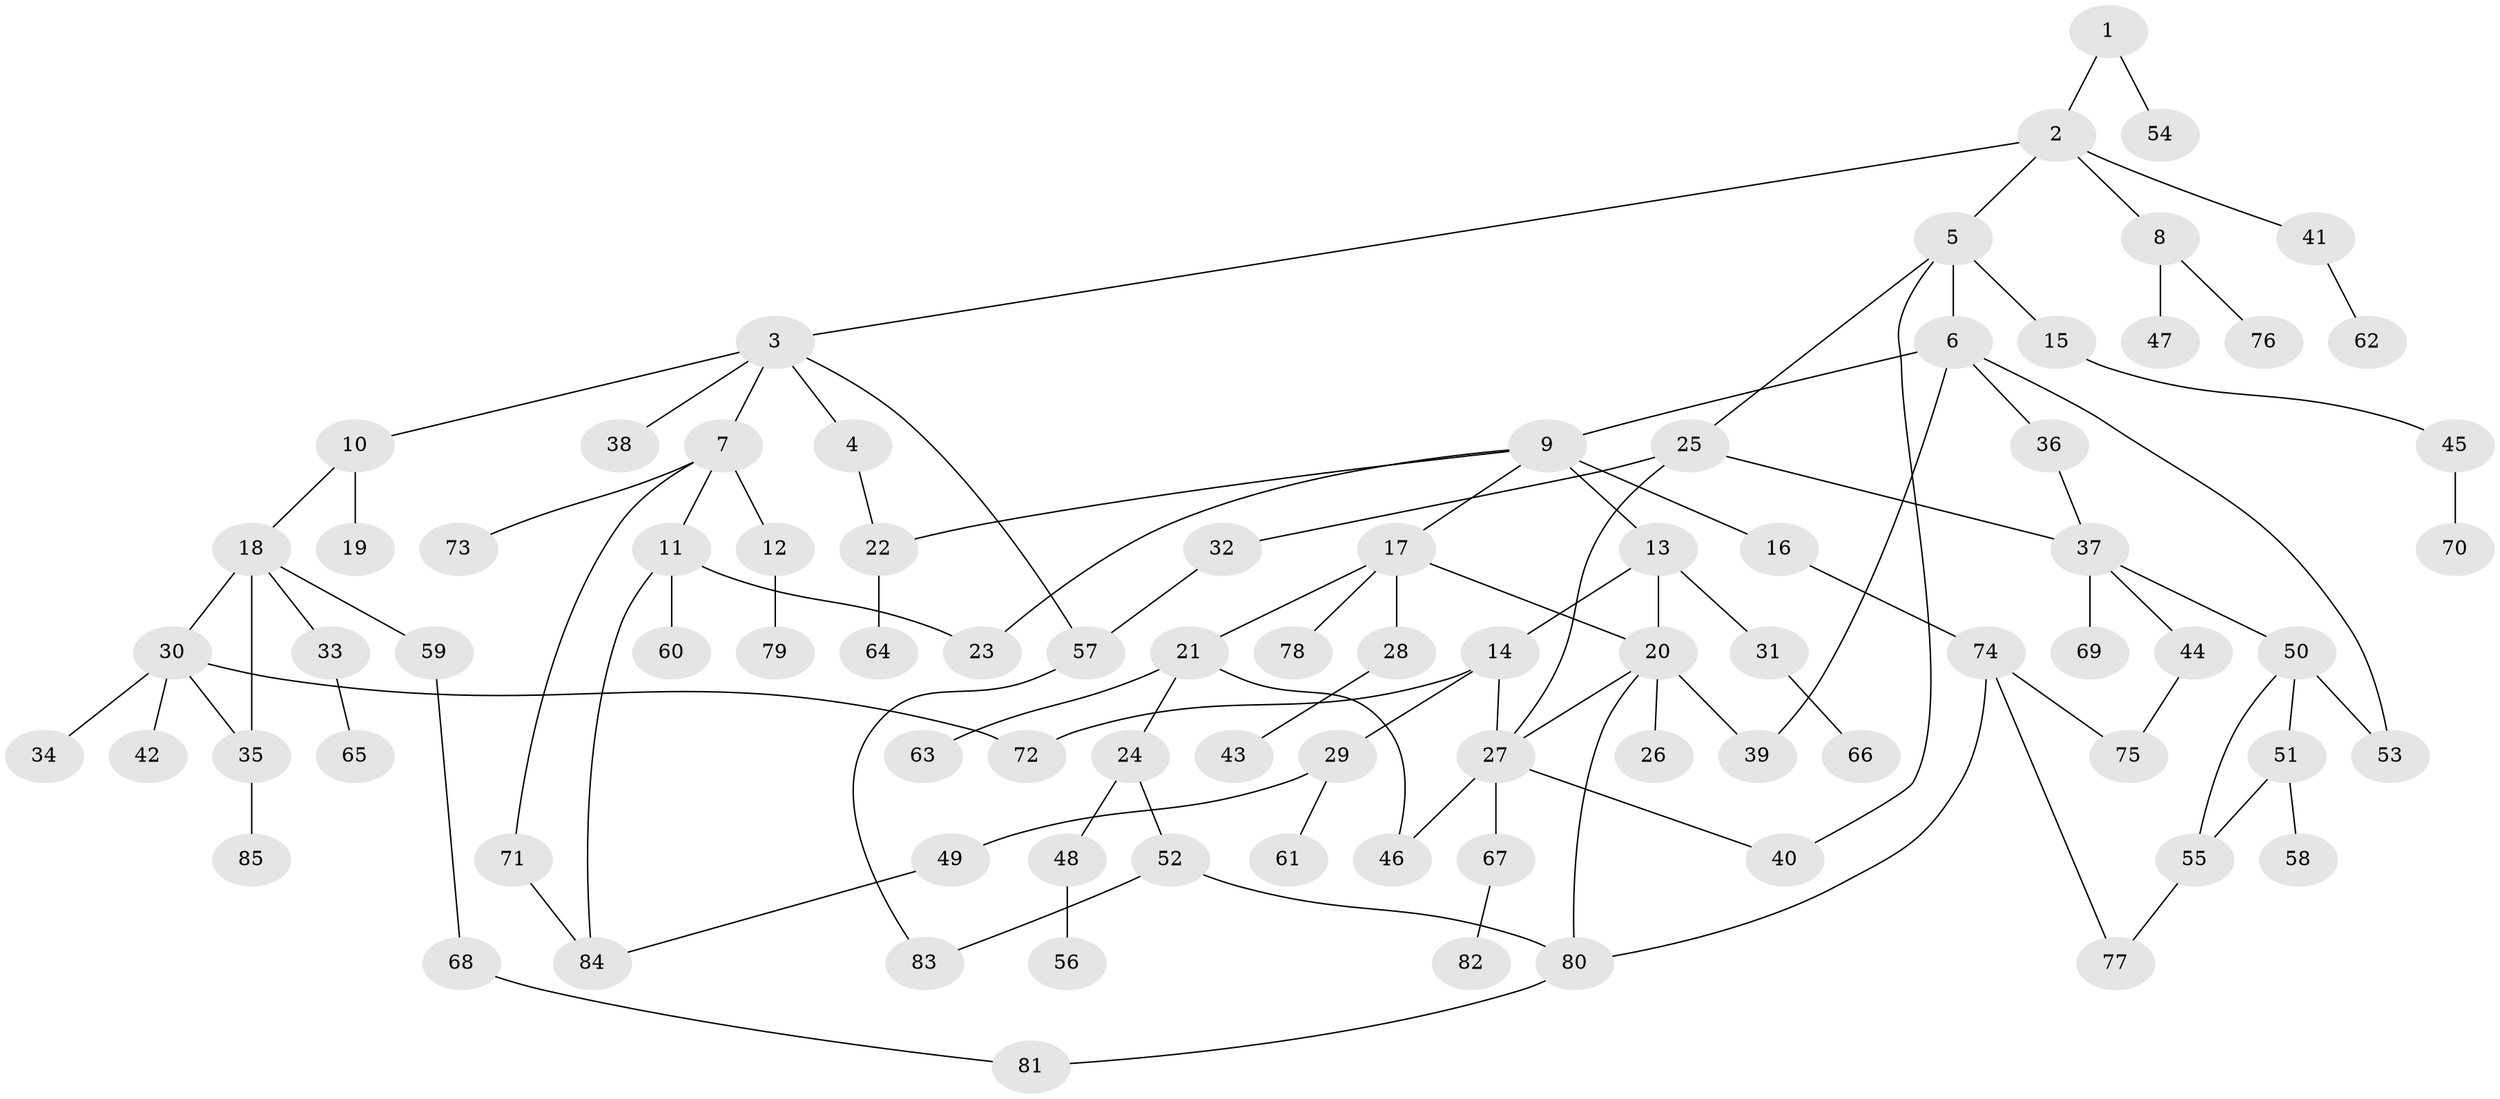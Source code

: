 // Generated by graph-tools (version 1.1) at 2025/25/03/09/25 03:25:30]
// undirected, 85 vertices, 106 edges
graph export_dot {
graph [start="1"]
  node [color=gray90,style=filled];
  1;
  2;
  3;
  4;
  5;
  6;
  7;
  8;
  9;
  10;
  11;
  12;
  13;
  14;
  15;
  16;
  17;
  18;
  19;
  20;
  21;
  22;
  23;
  24;
  25;
  26;
  27;
  28;
  29;
  30;
  31;
  32;
  33;
  34;
  35;
  36;
  37;
  38;
  39;
  40;
  41;
  42;
  43;
  44;
  45;
  46;
  47;
  48;
  49;
  50;
  51;
  52;
  53;
  54;
  55;
  56;
  57;
  58;
  59;
  60;
  61;
  62;
  63;
  64;
  65;
  66;
  67;
  68;
  69;
  70;
  71;
  72;
  73;
  74;
  75;
  76;
  77;
  78;
  79;
  80;
  81;
  82;
  83;
  84;
  85;
  1 -- 2;
  1 -- 54;
  2 -- 3;
  2 -- 5;
  2 -- 8;
  2 -- 41;
  3 -- 4;
  3 -- 7;
  3 -- 10;
  3 -- 38;
  3 -- 57;
  4 -- 22;
  5 -- 6;
  5 -- 15;
  5 -- 25;
  5 -- 40;
  6 -- 9;
  6 -- 36;
  6 -- 53;
  6 -- 39;
  7 -- 11;
  7 -- 12;
  7 -- 71;
  7 -- 73;
  8 -- 47;
  8 -- 76;
  9 -- 13;
  9 -- 16;
  9 -- 17;
  9 -- 22;
  9 -- 23;
  10 -- 18;
  10 -- 19;
  11 -- 23;
  11 -- 60;
  11 -- 84;
  12 -- 79;
  13 -- 14;
  13 -- 31;
  13 -- 20;
  14 -- 29;
  14 -- 27;
  14 -- 72;
  15 -- 45;
  16 -- 74;
  17 -- 20;
  17 -- 21;
  17 -- 28;
  17 -- 78;
  18 -- 30;
  18 -- 33;
  18 -- 59;
  18 -- 35;
  20 -- 26;
  20 -- 39;
  20 -- 80;
  20 -- 27;
  21 -- 24;
  21 -- 46;
  21 -- 63;
  22 -- 64;
  24 -- 48;
  24 -- 52;
  25 -- 27;
  25 -- 32;
  25 -- 37;
  27 -- 40;
  27 -- 67;
  27 -- 46;
  28 -- 43;
  29 -- 49;
  29 -- 61;
  30 -- 34;
  30 -- 35;
  30 -- 42;
  30 -- 72;
  31 -- 66;
  32 -- 57;
  33 -- 65;
  35 -- 85;
  36 -- 37;
  37 -- 44;
  37 -- 50;
  37 -- 69;
  41 -- 62;
  44 -- 75;
  45 -- 70;
  48 -- 56;
  49 -- 84;
  50 -- 51;
  50 -- 53;
  50 -- 55;
  51 -- 58;
  51 -- 55;
  52 -- 83;
  52 -- 80;
  55 -- 77;
  57 -- 83;
  59 -- 68;
  67 -- 82;
  68 -- 81;
  71 -- 84;
  74 -- 75;
  74 -- 77;
  74 -- 80;
  80 -- 81;
}
